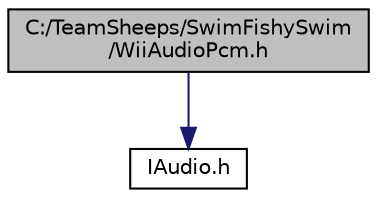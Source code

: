 digraph "C:/TeamSheeps/SwimFishySwim/WiiAudioPcm.h"
{
 // LATEX_PDF_SIZE
  edge [fontname="Helvetica",fontsize="10",labelfontname="Helvetica",labelfontsize="10"];
  node [fontname="Helvetica",fontsize="10",shape=record];
  Node1 [label="C:/TeamSheeps/SwimFishySwim\l/WiiAudioPcm.h",height=0.2,width=0.4,color="black", fillcolor="grey75", style="filled", fontcolor="black",tooltip=" "];
  Node1 -> Node2 [color="midnightblue",fontsize="10",style="solid"];
  Node2 [label="IAudio.h",height=0.2,width=0.4,color="black", fillcolor="white", style="filled",URL="$_i_audio_8h.html",tooltip=" "];
}
